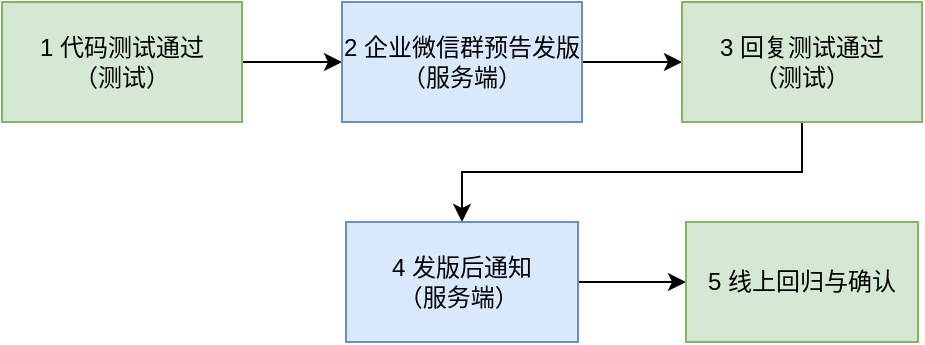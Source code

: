 <mxfile version="13.3.0" type="github">
  <diagram id="ZSJdTCFfF0_b-_PigJ5P" name="Page-1">
    <mxGraphModel dx="815" dy="506" grid="1" gridSize="10" guides="1" tooltips="1" connect="1" arrows="1" fold="1" page="1" pageScale="1" pageWidth="827" pageHeight="1169" math="0" shadow="0">
      <root>
        <mxCell id="0" />
        <mxCell id="1" parent="0" />
        <mxCell id="oIJ5VSYgp6g3CNGTtO5o-3" value="" style="edgeStyle=orthogonalEdgeStyle;rounded=0;orthogonalLoop=1;jettySize=auto;html=1;" edge="1" parent="1" source="oIJ5VSYgp6g3CNGTtO5o-1" target="oIJ5VSYgp6g3CNGTtO5o-2">
          <mxGeometry relative="1" as="geometry" />
        </mxCell>
        <mxCell id="oIJ5VSYgp6g3CNGTtO5o-1" value="1 代码测试通过&lt;br&gt;（测试）" style="rounded=0;whiteSpace=wrap;html=1;fillColor=#d5e8d4;strokeColor=#82b366;" vertex="1" parent="1">
          <mxGeometry x="130" y="260" width="120" height="60" as="geometry" />
        </mxCell>
        <mxCell id="oIJ5VSYgp6g3CNGTtO5o-7" value="" style="edgeStyle=orthogonalEdgeStyle;rounded=0;orthogonalLoop=1;jettySize=auto;html=1;" edge="1" parent="1" source="oIJ5VSYgp6g3CNGTtO5o-2" target="oIJ5VSYgp6g3CNGTtO5o-6">
          <mxGeometry relative="1" as="geometry" />
        </mxCell>
        <mxCell id="oIJ5VSYgp6g3CNGTtO5o-2" value="2 企业微信群预告发版&lt;br&gt;（服务端）" style="rounded=0;whiteSpace=wrap;html=1;fillColor=#dae8fc;strokeColor=#6c8ebf;" vertex="1" parent="1">
          <mxGeometry x="300" y="260" width="120" height="60" as="geometry" />
        </mxCell>
        <mxCell id="oIJ5VSYgp6g3CNGTtO5o-11" style="edgeStyle=orthogonalEdgeStyle;rounded=0;orthogonalLoop=1;jettySize=auto;html=1;exitX=0.5;exitY=1;exitDx=0;exitDy=0;" edge="1" parent="1" source="oIJ5VSYgp6g3CNGTtO5o-6" target="oIJ5VSYgp6g3CNGTtO5o-8">
          <mxGeometry relative="1" as="geometry">
            <mxPoint x="510" y="440" as="targetPoint" />
          </mxGeometry>
        </mxCell>
        <mxCell id="oIJ5VSYgp6g3CNGTtO5o-6" value="3 回复测试通过&lt;br&gt;（测试）" style="rounded=0;whiteSpace=wrap;html=1;fillColor=#d5e8d4;strokeColor=#82b366;" vertex="1" parent="1">
          <mxGeometry x="470" y="260" width="120" height="60" as="geometry" />
        </mxCell>
        <mxCell id="oIJ5VSYgp6g3CNGTtO5o-13" value="" style="edgeStyle=orthogonalEdgeStyle;rounded=0;orthogonalLoop=1;jettySize=auto;html=1;" edge="1" parent="1" source="oIJ5VSYgp6g3CNGTtO5o-8" target="oIJ5VSYgp6g3CNGTtO5o-12">
          <mxGeometry relative="1" as="geometry" />
        </mxCell>
        <mxCell id="oIJ5VSYgp6g3CNGTtO5o-8" value="4 发版后通知&lt;br&gt;（服务端）&amp;nbsp;" style="rounded=0;whiteSpace=wrap;html=1;fillColor=#dae8fc;strokeColor=#6c8ebf;" vertex="1" parent="1">
          <mxGeometry x="302" y="370" width="116" height="60" as="geometry" />
        </mxCell>
        <mxCell id="oIJ5VSYgp6g3CNGTtO5o-12" value="5 线上回归与确认" style="rounded=0;whiteSpace=wrap;html=1;fillColor=#d5e8d4;strokeColor=#82b366;" vertex="1" parent="1">
          <mxGeometry x="472" y="370" width="116" height="60" as="geometry" />
        </mxCell>
      </root>
    </mxGraphModel>
  </diagram>
</mxfile>
